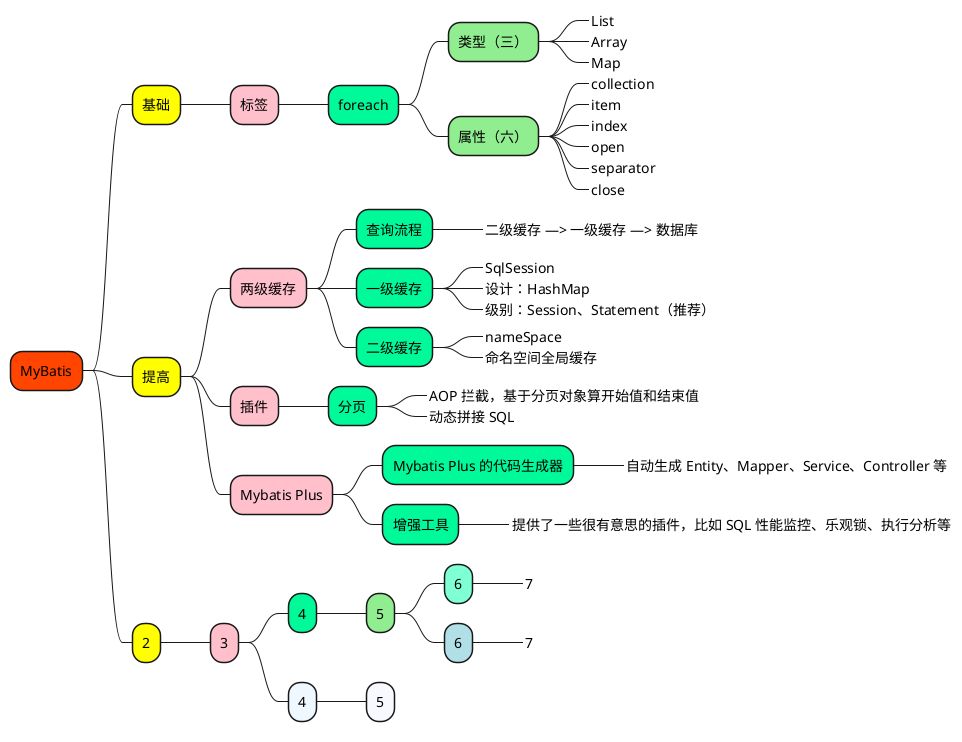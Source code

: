 @startmindmap

+[#OrangeRed] MyBatis

++[#yellow] 基础

+++[#Pink] 标签

++++[#MediumSpringGreen] foreach
+++++[#LightGreen] 类型（三）
++++++[#Aquamarine]_ List
++++++[#Aquamarine]_ Array
++++++[#Aquamarine]_ Map

+++++[#LightGreen] 属性（六）
++++++[#Aquamarine]_ collection
++++++[#Aquamarine]_ item
++++++[#Aquamarine]_ index
++++++[#Aquamarine]_ open
++++++[#Aquamarine]_ separator
++++++[#Aquamarine]_ close


++[#yellow] 提高

+++[#Pink] 两级缓存
++++[#MediumSpringGreen] 查询流程
+++++[#LightGreen]_ 二级缓存 —> 一级缓存 —> 数据库
++++[#MediumSpringGreen] 一级缓存
+++++[#LightGreen]_ SqlSession
+++++[#LightGreen]_ 设计：HashMap
+++++[#LightGreen]_ 级别：Session、Statement（推荐）

++++[#MediumSpringGreen] 二级缓存
+++++[#LightGreen]_ nameSpace
+++++[#LightGreen]_ 命名空间全局缓存

+++[#Pink] 插件
++++[#MediumSpringGreen] 分页
+++++[#LightGreen]_ AOP 拦截，基于分页对象算开始值和结束值
+++++[#LightGreen]_ 动态拼接 SQL

+++[#Pink] Mybatis Plus

++++[#MediumSpringGreen] Mybatis Plus 的代码生成器
+++++[#LightGreen]_ 自动生成 Entity、Mapper、Service、Controller 等
++++[#MediumSpringGreen] 增强工具
+++++[#LightGreen]_ 提供了一些很有意思的插件，比如 SQL 性能监控、乐观锁、执行分析等



++[#yellow] 2

+++[#Pink] 3

++++[#MediumSpringGreen] 4
+++++[#LightGreen] 5
++++++[#Aquamarine] 6
+++++++[#Aquamarine]_ 7
++++++[#PowderBlue] 6
+++++++[#PowderBlue]_ 7
++++[#AliceBlue] 4
+++++[#GhostWhite] 5





@endmindmap